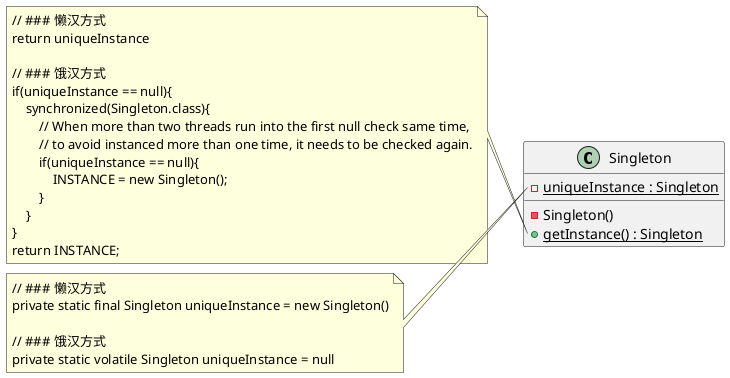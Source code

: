 @startuml

class Singleton {
    - uniqueInstance : Singleton {static}
    - Singleton()
    + getInstance() : Singleton {static}
}

note left of Singleton::"getInstance()"
    // ### 懒汉方式
    return uniqueInstance

    // ### 饿汉方式
    if(uniqueInstance == null){
        synchronized(Singleton.class){
            // When more than two threads run into the first null check same time,
            // to avoid instanced more than one time, it needs to be checked again.
            if(uniqueInstance == null){
                INSTANCE = new Singleton();
            }
        }
    }
    return INSTANCE;
end note

note left of Singleton::"uniqueInstance"
    // ### 懒汉方式
    private static final Singleton uniqueInstance = new Singleton()

    // ### 饿汉方式
    private static volatile Singleton uniqueInstance = null
end note

@enduml
